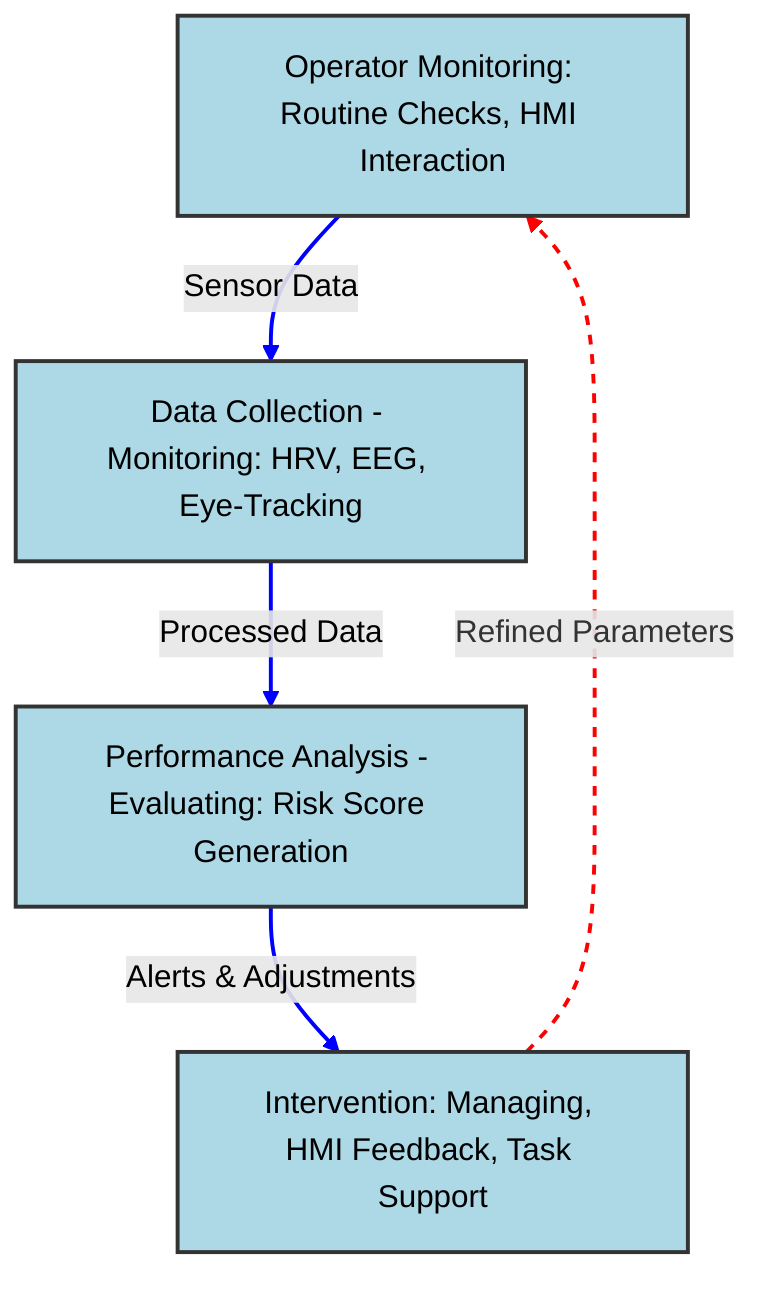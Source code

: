 graph TD
    A[Operator Monitoring: Routine Checks, HMI Interaction] -->|Sensor Data| B[Data Collection - Monitoring: HRV, EEG, Eye-Tracking]
    B -->|Processed Data| C[Performance Analysis - Evaluating: Risk Score Generation]
    C -->|Alerts & Adjustments| D[Intervention: Managing, HMI Feedback, Task Support]
    D -->|Refined Parameters| A
    style A fill:#add8e6,stroke:#333,stroke-width:2px,color:#000
    style B fill:#add8e6,stroke:#333,stroke-width:2px,color:#000
    style C fill:#add8e6,stroke:#333,stroke-width:2px,color:#000
    style D fill:#add8e6,stroke:#333,stroke-width:2px,color:#000
    linkStyle 0,1,2,3 stroke:#0000ff,stroke-width:2px,color:#000
    linkStyle 3 stroke:#ff0000,stroke-width:2px,stroke-dasharray: 5,5